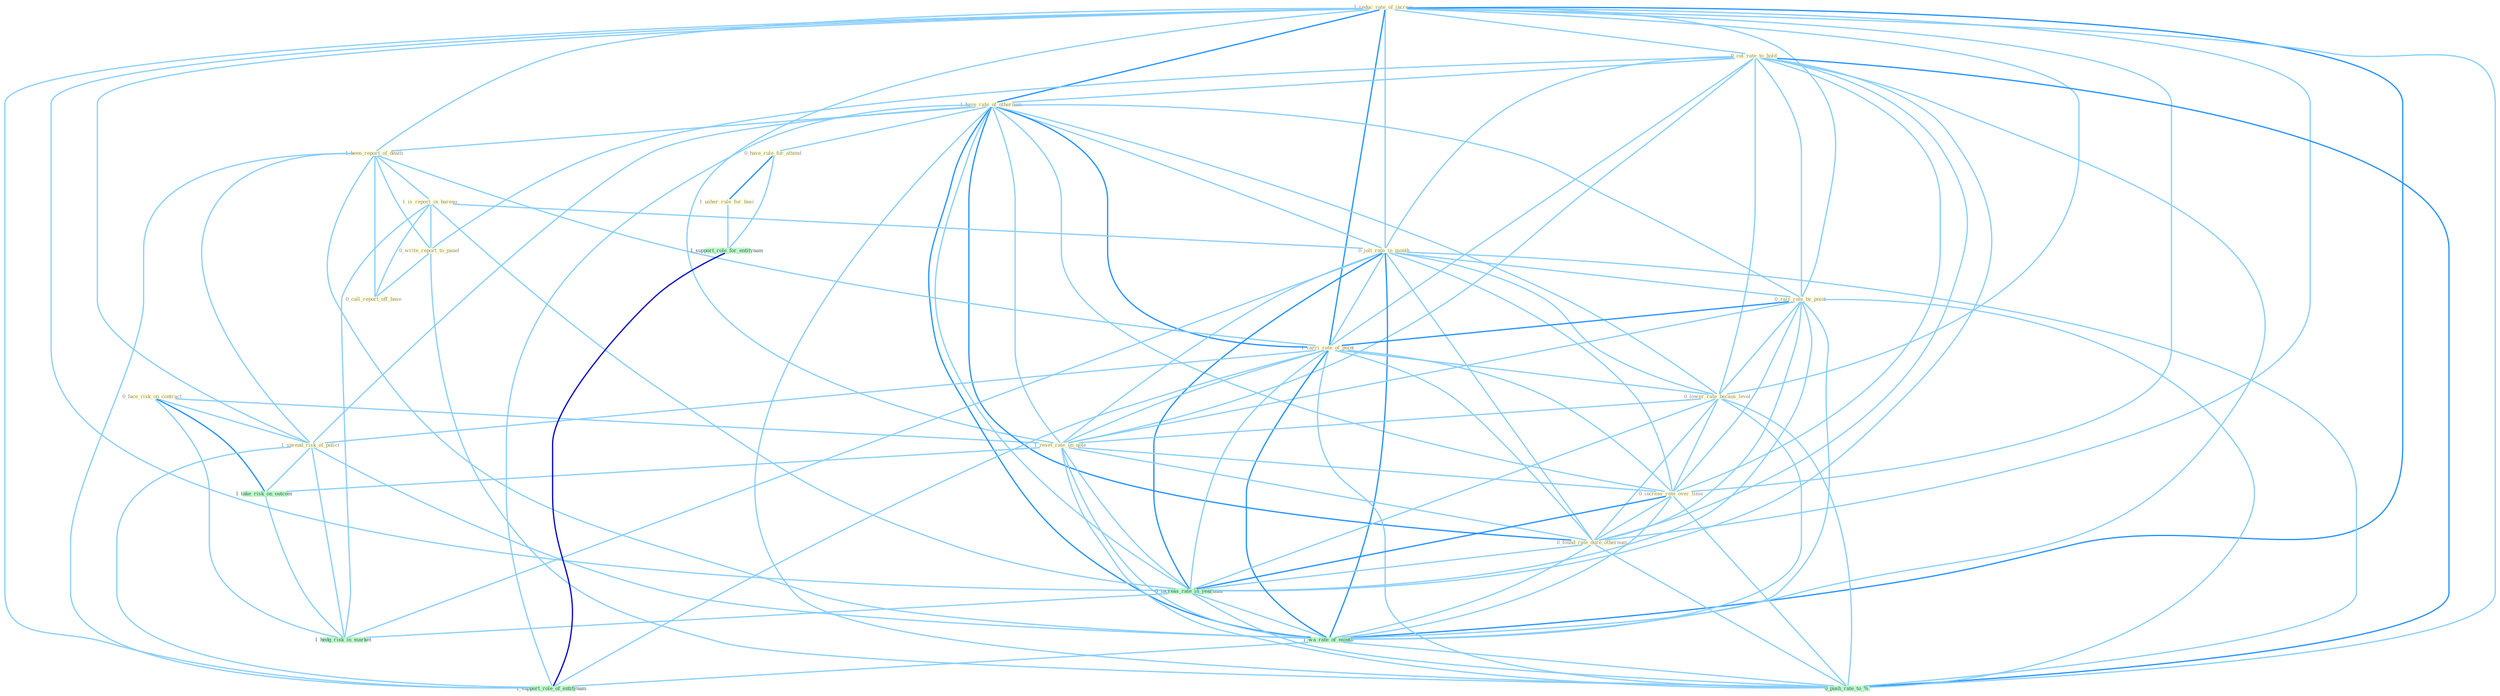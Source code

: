 Graph G{ 
    node
    [shape=polygon,style=filled,width=.5,height=.06,color="#BDFCC9",fixedsize=true,fontsize=4,
    fontcolor="#2f4f4f"];
    {node
    [color="#ffffe0", fontcolor="#8b7d6b"] "0_face_risk_on_contract " "1_reduc_rate_of_increas " "0_cut_rate_to_hold " "1_have_rate_of_othernum " "1_been_report_of_death " "1_is_report_in_bureau " "0_jolt_rate_in_month " "0_write_report_to_panel " "0_rais_rate_by_point " "1_carri_rate_of_point " "0_lower_rate_becaus_level " "1_spread_risk_of_polici " "1_reset_rate_on_note " "0_have_rule_for_attend " "0_increas_rate_over_time " "1_usher_rule_for_busi " "0_call_report_off_base " "0_found_rate_dure_othernum "}
{node [color="#fff0f5", fontcolor="#b22222"]}
edge [color="#B0E2FF"];

	"0_face_risk_on_contract " -- "1_spread_risk_of_polici " [w="1", color="#87cefa" ];
	"0_face_risk_on_contract " -- "1_reset_rate_on_note " [w="1", color="#87cefa" ];
	"0_face_risk_on_contract " -- "1_take_risk_on_outcom " [w="2", color="#1e90ff" , len=0.8];
	"0_face_risk_on_contract " -- "1_hedg_risk_in_market " [w="1", color="#87cefa" ];
	"1_reduc_rate_of_increas " -- "0_cut_rate_to_hold " [w="1", color="#87cefa" ];
	"1_reduc_rate_of_increas " -- "1_have_rate_of_othernum " [w="2", color="#1e90ff" , len=0.8];
	"1_reduc_rate_of_increas " -- "1_been_report_of_death " [w="1", color="#87cefa" ];
	"1_reduc_rate_of_increas " -- "0_jolt_rate_in_month " [w="1", color="#87cefa" ];
	"1_reduc_rate_of_increas " -- "0_rais_rate_by_point " [w="1", color="#87cefa" ];
	"1_reduc_rate_of_increas " -- "1_carri_rate_of_point " [w="2", color="#1e90ff" , len=0.8];
	"1_reduc_rate_of_increas " -- "0_lower_rate_becaus_level " [w="1", color="#87cefa" ];
	"1_reduc_rate_of_increas " -- "1_spread_risk_of_polici " [w="1", color="#87cefa" ];
	"1_reduc_rate_of_increas " -- "1_reset_rate_on_note " [w="1", color="#87cefa" ];
	"1_reduc_rate_of_increas " -- "0_increas_rate_over_time " [w="1", color="#87cefa" ];
	"1_reduc_rate_of_increas " -- "0_found_rate_dure_othernum " [w="1", color="#87cefa" ];
	"1_reduc_rate_of_increas " -- "0_increas_rate_in_yearnum " [w="1", color="#87cefa" ];
	"1_reduc_rate_of_increas " -- "1_wa_rate_of_month " [w="2", color="#1e90ff" , len=0.8];
	"1_reduc_rate_of_increas " -- "0_push_rate_to_% " [w="1", color="#87cefa" ];
	"1_reduc_rate_of_increas " -- "1_support_role_of_entitynam " [w="1", color="#87cefa" ];
	"0_cut_rate_to_hold " -- "1_have_rate_of_othernum " [w="1", color="#87cefa" ];
	"0_cut_rate_to_hold " -- "0_jolt_rate_in_month " [w="1", color="#87cefa" ];
	"0_cut_rate_to_hold " -- "0_write_report_to_panel " [w="1", color="#87cefa" ];
	"0_cut_rate_to_hold " -- "0_rais_rate_by_point " [w="1", color="#87cefa" ];
	"0_cut_rate_to_hold " -- "1_carri_rate_of_point " [w="1", color="#87cefa" ];
	"0_cut_rate_to_hold " -- "0_lower_rate_becaus_level " [w="1", color="#87cefa" ];
	"0_cut_rate_to_hold " -- "1_reset_rate_on_note " [w="1", color="#87cefa" ];
	"0_cut_rate_to_hold " -- "0_increas_rate_over_time " [w="1", color="#87cefa" ];
	"0_cut_rate_to_hold " -- "0_found_rate_dure_othernum " [w="1", color="#87cefa" ];
	"0_cut_rate_to_hold " -- "0_increas_rate_in_yearnum " [w="1", color="#87cefa" ];
	"0_cut_rate_to_hold " -- "1_wa_rate_of_month " [w="1", color="#87cefa" ];
	"0_cut_rate_to_hold " -- "0_push_rate_to_% " [w="2", color="#1e90ff" , len=0.8];
	"1_have_rate_of_othernum " -- "1_been_report_of_death " [w="1", color="#87cefa" ];
	"1_have_rate_of_othernum " -- "0_jolt_rate_in_month " [w="1", color="#87cefa" ];
	"1_have_rate_of_othernum " -- "0_rais_rate_by_point " [w="1", color="#87cefa" ];
	"1_have_rate_of_othernum " -- "1_carri_rate_of_point " [w="2", color="#1e90ff" , len=0.8];
	"1_have_rate_of_othernum " -- "0_lower_rate_becaus_level " [w="1", color="#87cefa" ];
	"1_have_rate_of_othernum " -- "1_spread_risk_of_polici " [w="1", color="#87cefa" ];
	"1_have_rate_of_othernum " -- "1_reset_rate_on_note " [w="1", color="#87cefa" ];
	"1_have_rate_of_othernum " -- "0_have_rule_for_attend " [w="1", color="#87cefa" ];
	"1_have_rate_of_othernum " -- "0_increas_rate_over_time " [w="1", color="#87cefa" ];
	"1_have_rate_of_othernum " -- "0_found_rate_dure_othernum " [w="2", color="#1e90ff" , len=0.8];
	"1_have_rate_of_othernum " -- "0_increas_rate_in_yearnum " [w="1", color="#87cefa" ];
	"1_have_rate_of_othernum " -- "1_wa_rate_of_month " [w="2", color="#1e90ff" , len=0.8];
	"1_have_rate_of_othernum " -- "0_push_rate_to_% " [w="1", color="#87cefa" ];
	"1_have_rate_of_othernum " -- "1_support_role_of_entitynam " [w="1", color="#87cefa" ];
	"1_been_report_of_death " -- "1_is_report_in_bureau " [w="1", color="#87cefa" ];
	"1_been_report_of_death " -- "0_write_report_to_panel " [w="1", color="#87cefa" ];
	"1_been_report_of_death " -- "1_carri_rate_of_point " [w="1", color="#87cefa" ];
	"1_been_report_of_death " -- "1_spread_risk_of_polici " [w="1", color="#87cefa" ];
	"1_been_report_of_death " -- "0_call_report_off_base " [w="1", color="#87cefa" ];
	"1_been_report_of_death " -- "1_wa_rate_of_month " [w="1", color="#87cefa" ];
	"1_been_report_of_death " -- "1_support_role_of_entitynam " [w="1", color="#87cefa" ];
	"1_is_report_in_bureau " -- "0_jolt_rate_in_month " [w="1", color="#87cefa" ];
	"1_is_report_in_bureau " -- "0_write_report_to_panel " [w="1", color="#87cefa" ];
	"1_is_report_in_bureau " -- "0_call_report_off_base " [w="1", color="#87cefa" ];
	"1_is_report_in_bureau " -- "0_increas_rate_in_yearnum " [w="1", color="#87cefa" ];
	"1_is_report_in_bureau " -- "1_hedg_risk_in_market " [w="1", color="#87cefa" ];
	"0_jolt_rate_in_month " -- "0_rais_rate_by_point " [w="1", color="#87cefa" ];
	"0_jolt_rate_in_month " -- "1_carri_rate_of_point " [w="1", color="#87cefa" ];
	"0_jolt_rate_in_month " -- "0_lower_rate_becaus_level " [w="1", color="#87cefa" ];
	"0_jolt_rate_in_month " -- "1_reset_rate_on_note " [w="1", color="#87cefa" ];
	"0_jolt_rate_in_month " -- "0_increas_rate_over_time " [w="1", color="#87cefa" ];
	"0_jolt_rate_in_month " -- "0_found_rate_dure_othernum " [w="1", color="#87cefa" ];
	"0_jolt_rate_in_month " -- "0_increas_rate_in_yearnum " [w="2", color="#1e90ff" , len=0.8];
	"0_jolt_rate_in_month " -- "1_wa_rate_of_month " [w="2", color="#1e90ff" , len=0.8];
	"0_jolt_rate_in_month " -- "0_push_rate_to_% " [w="1", color="#87cefa" ];
	"0_jolt_rate_in_month " -- "1_hedg_risk_in_market " [w="1", color="#87cefa" ];
	"0_write_report_to_panel " -- "0_call_report_off_base " [w="1", color="#87cefa" ];
	"0_write_report_to_panel " -- "0_push_rate_to_% " [w="1", color="#87cefa" ];
	"0_rais_rate_by_point " -- "1_carri_rate_of_point " [w="2", color="#1e90ff" , len=0.8];
	"0_rais_rate_by_point " -- "0_lower_rate_becaus_level " [w="1", color="#87cefa" ];
	"0_rais_rate_by_point " -- "1_reset_rate_on_note " [w="1", color="#87cefa" ];
	"0_rais_rate_by_point " -- "0_increas_rate_over_time " [w="1", color="#87cefa" ];
	"0_rais_rate_by_point " -- "0_found_rate_dure_othernum " [w="1", color="#87cefa" ];
	"0_rais_rate_by_point " -- "0_increas_rate_in_yearnum " [w="1", color="#87cefa" ];
	"0_rais_rate_by_point " -- "1_wa_rate_of_month " [w="1", color="#87cefa" ];
	"0_rais_rate_by_point " -- "0_push_rate_to_% " [w="1", color="#87cefa" ];
	"1_carri_rate_of_point " -- "0_lower_rate_becaus_level " [w="1", color="#87cefa" ];
	"1_carri_rate_of_point " -- "1_spread_risk_of_polici " [w="1", color="#87cefa" ];
	"1_carri_rate_of_point " -- "1_reset_rate_on_note " [w="1", color="#87cefa" ];
	"1_carri_rate_of_point " -- "0_increas_rate_over_time " [w="1", color="#87cefa" ];
	"1_carri_rate_of_point " -- "0_found_rate_dure_othernum " [w="1", color="#87cefa" ];
	"1_carri_rate_of_point " -- "0_increas_rate_in_yearnum " [w="1", color="#87cefa" ];
	"1_carri_rate_of_point " -- "1_wa_rate_of_month " [w="2", color="#1e90ff" , len=0.8];
	"1_carri_rate_of_point " -- "0_push_rate_to_% " [w="1", color="#87cefa" ];
	"1_carri_rate_of_point " -- "1_support_role_of_entitynam " [w="1", color="#87cefa" ];
	"0_lower_rate_becaus_level " -- "1_reset_rate_on_note " [w="1", color="#87cefa" ];
	"0_lower_rate_becaus_level " -- "0_increas_rate_over_time " [w="1", color="#87cefa" ];
	"0_lower_rate_becaus_level " -- "0_found_rate_dure_othernum " [w="1", color="#87cefa" ];
	"0_lower_rate_becaus_level " -- "0_increas_rate_in_yearnum " [w="1", color="#87cefa" ];
	"0_lower_rate_becaus_level " -- "1_wa_rate_of_month " [w="1", color="#87cefa" ];
	"0_lower_rate_becaus_level " -- "0_push_rate_to_% " [w="1", color="#87cefa" ];
	"1_spread_risk_of_polici " -- "1_wa_rate_of_month " [w="1", color="#87cefa" ];
	"1_spread_risk_of_polici " -- "1_take_risk_on_outcom " [w="1", color="#87cefa" ];
	"1_spread_risk_of_polici " -- "1_support_role_of_entitynam " [w="1", color="#87cefa" ];
	"1_spread_risk_of_polici " -- "1_hedg_risk_in_market " [w="1", color="#87cefa" ];
	"1_reset_rate_on_note " -- "0_increas_rate_over_time " [w="1", color="#87cefa" ];
	"1_reset_rate_on_note " -- "0_found_rate_dure_othernum " [w="1", color="#87cefa" ];
	"1_reset_rate_on_note " -- "0_increas_rate_in_yearnum " [w="1", color="#87cefa" ];
	"1_reset_rate_on_note " -- "1_wa_rate_of_month " [w="1", color="#87cefa" ];
	"1_reset_rate_on_note " -- "1_take_risk_on_outcom " [w="1", color="#87cefa" ];
	"1_reset_rate_on_note " -- "0_push_rate_to_% " [w="1", color="#87cefa" ];
	"0_have_rule_for_attend " -- "1_usher_rule_for_busi " [w="2", color="#1e90ff" , len=0.8];
	"0_have_rule_for_attend " -- "1_support_role_for_entitynam " [w="1", color="#87cefa" ];
	"0_increas_rate_over_time " -- "0_found_rate_dure_othernum " [w="1", color="#87cefa" ];
	"0_increas_rate_over_time " -- "0_increas_rate_in_yearnum " [w="2", color="#1e90ff" , len=0.8];
	"0_increas_rate_over_time " -- "1_wa_rate_of_month " [w="1", color="#87cefa" ];
	"0_increas_rate_over_time " -- "0_push_rate_to_% " [w="1", color="#87cefa" ];
	"1_usher_rule_for_busi " -- "1_support_role_for_entitynam " [w="1", color="#87cefa" ];
	"0_found_rate_dure_othernum " -- "0_increas_rate_in_yearnum " [w="1", color="#87cefa" ];
	"0_found_rate_dure_othernum " -- "1_wa_rate_of_month " [w="1", color="#87cefa" ];
	"0_found_rate_dure_othernum " -- "0_push_rate_to_% " [w="1", color="#87cefa" ];
	"0_increas_rate_in_yearnum " -- "1_wa_rate_of_month " [w="1", color="#87cefa" ];
	"0_increas_rate_in_yearnum " -- "0_push_rate_to_% " [w="1", color="#87cefa" ];
	"0_increas_rate_in_yearnum " -- "1_hedg_risk_in_market " [w="1", color="#87cefa" ];
	"1_wa_rate_of_month " -- "0_push_rate_to_% " [w="1", color="#87cefa" ];
	"1_wa_rate_of_month " -- "1_support_role_of_entitynam " [w="1", color="#87cefa" ];
	"1_support_role_for_entitynam " -- "1_support_role_of_entitynam " [w="3", color="#0000cd" , len=0.6];
	"1_take_risk_on_outcom " -- "1_hedg_risk_in_market " [w="1", color="#87cefa" ];
}